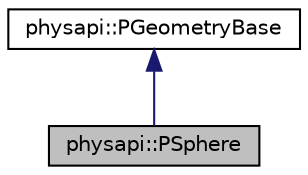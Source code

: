 digraph "physapi::PSphere"
{
 // LATEX_PDF_SIZE
  edge [fontname="Helvetica",fontsize="10",labelfontname="Helvetica",labelfontsize="10"];
  node [fontname="Helvetica",fontsize="10",shape=record];
  Node1 [label="physapi::PSphere",height=0.2,width=0.4,color="black", fillcolor="grey75", style="filled", fontcolor="black",tooltip="This class represents a 3d sphere."];
  Node2 -> Node1 [dir="back",color="midnightblue",fontsize="10",style="solid",fontname="Helvetica"];
  Node2 [label="physapi::PGeometryBase",height=0.2,width=0.4,color="black", fillcolor="white", style="filled",URL="$classphysapi_1_1_p_geometry_base.html",tooltip="This is the base class for all 3D geometric forms(cubs, spheres, tori, etc.)"];
}
